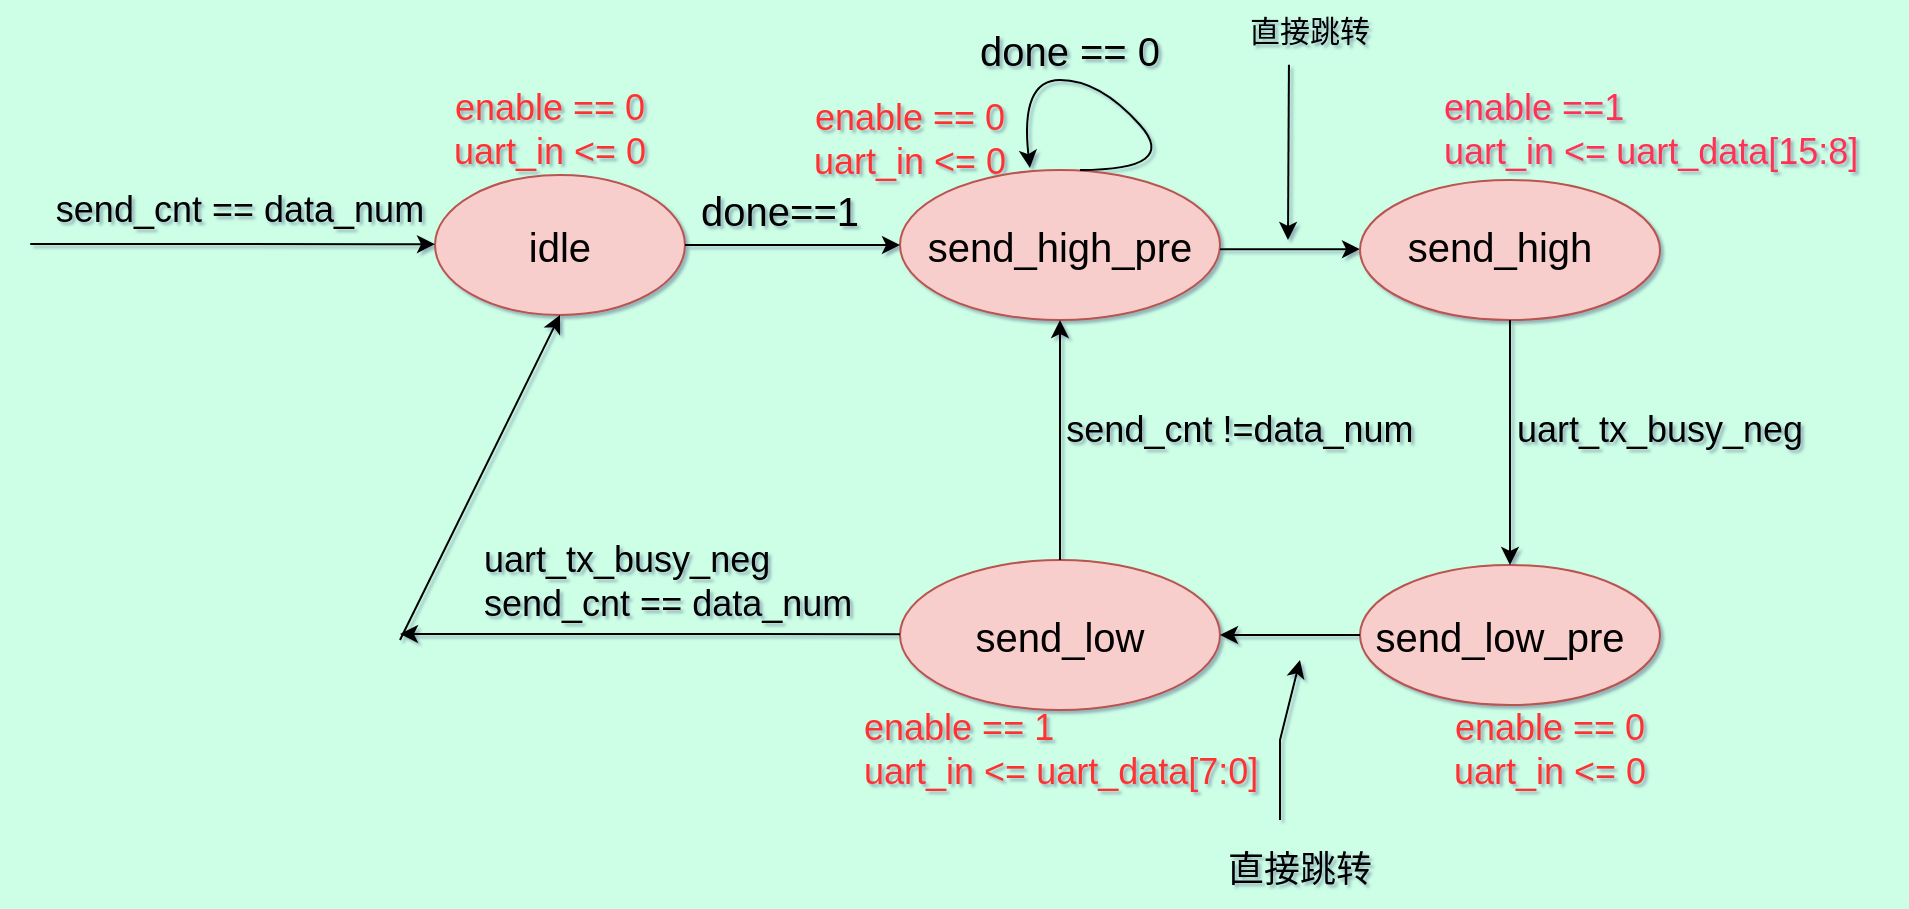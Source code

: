 <mxfile version="17.1.3" type="github">
  <diagram id="HK1vYaXFGeP86o5CCqgt" name="第 1 页">
    <mxGraphModel dx="1747" dy="461" grid="1" gridSize="10" guides="1" tooltips="1" connect="1" arrows="1" fold="1" page="1" pageScale="1" pageWidth="827" pageHeight="1169" background="#CCFFE6" math="0" shadow="1">
      <root>
        <mxCell id="0" />
        <mxCell id="1" parent="0" />
        <mxCell id="KmF9daMEDYKna3JM57QB-1" value="" style="ellipse;whiteSpace=wrap;html=1;fillColor=#f8cecc;strokeColor=#b85450;" parent="1" vertex="1">
          <mxGeometry x="57.5" y="97.5" width="125" height="70" as="geometry" />
        </mxCell>
        <mxCell id="KmF9daMEDYKna3JM57QB-2" value="" style="ellipse;whiteSpace=wrap;html=1;fillColor=#f8cecc;strokeColor=#b85450;" parent="1" vertex="1">
          <mxGeometry x="290" y="95" width="160" height="75" as="geometry" />
        </mxCell>
        <mxCell id="KmF9daMEDYKna3JM57QB-3" value="" style="endArrow=classic;html=1;rounded=0;entryX=0;entryY=0.5;entryDx=0;entryDy=0;exitX=1;exitY=0.5;exitDx=0;exitDy=0;" parent="1" source="KmF9daMEDYKna3JM57QB-1" target="KmF9daMEDYKna3JM57QB-2" edge="1">
          <mxGeometry width="50" height="50" relative="1" as="geometry">
            <mxPoint x="220" y="133" as="sourcePoint" />
            <mxPoint x="280" y="135" as="targetPoint" />
          </mxGeometry>
        </mxCell>
        <mxCell id="KmF9daMEDYKna3JM57QB-5" value="" style="endArrow=classic;html=1;rounded=0;" parent="1" edge="1">
          <mxGeometry width="50" height="50" relative="1" as="geometry">
            <mxPoint x="450" y="134.58" as="sourcePoint" />
            <mxPoint x="520" y="134.58" as="targetPoint" />
          </mxGeometry>
        </mxCell>
        <mxCell id="KmF9daMEDYKna3JM57QB-6" value="" style="ellipse;whiteSpace=wrap;html=1;fillColor=#f8cecc;strokeColor=#b85450;" parent="1" vertex="1">
          <mxGeometry x="520" y="100" width="150" height="70" as="geometry" />
        </mxCell>
        <mxCell id="KmF9daMEDYKna3JM57QB-7" value="" style="ellipse;whiteSpace=wrap;html=1;fillColor=#f8cecc;strokeColor=#b85450;" parent="1" vertex="1">
          <mxGeometry x="520" y="292.5" width="150" height="70" as="geometry" />
        </mxCell>
        <mxCell id="l0r4mPaguNBQTGx_N70y-1" value="" style="endArrow=classic;html=1;rounded=0;entryX=0.5;entryY=0;entryDx=0;entryDy=0;exitX=0.5;exitY=1;exitDx=0;exitDy=0;" parent="1" source="KmF9daMEDYKna3JM57QB-6" target="KmF9daMEDYKna3JM57QB-7" edge="1">
          <mxGeometry width="50" height="50" relative="1" as="geometry">
            <mxPoint x="590" y="190" as="sourcePoint" />
            <mxPoint x="545" y="290" as="targetPoint" />
          </mxGeometry>
        </mxCell>
        <mxCell id="l0r4mPaguNBQTGx_N70y-2" value="" style="ellipse;whiteSpace=wrap;html=1;fillColor=#f8cecc;strokeColor=#b85450;" parent="1" vertex="1">
          <mxGeometry x="290" y="290" width="160" height="75" as="geometry" />
        </mxCell>
        <mxCell id="l0r4mPaguNBQTGx_N70y-3" value="" style="endArrow=classic;html=1;rounded=0;exitX=0;exitY=0.5;exitDx=0;exitDy=0;entryX=1;entryY=0.5;entryDx=0;entryDy=0;" parent="1" source="KmF9daMEDYKna3JM57QB-7" target="l0r4mPaguNBQTGx_N70y-2" edge="1">
          <mxGeometry width="50" height="50" relative="1" as="geometry">
            <mxPoint x="487.5" y="329.58" as="sourcePoint" />
            <mxPoint x="460" y="330" as="targetPoint" />
          </mxGeometry>
        </mxCell>
        <mxCell id="l0r4mPaguNBQTGx_N70y-6" value="" style="endArrow=classic;html=1;rounded=0;entryX=0.5;entryY=1;entryDx=0;entryDy=0;" parent="1" target="KmF9daMEDYKna3JM57QB-1" edge="1">
          <mxGeometry width="50" height="50" relative="1" as="geometry">
            <mxPoint x="40" y="330" as="sourcePoint" />
            <mxPoint x="180" y="250" as="targetPoint" />
          </mxGeometry>
        </mxCell>
        <mxCell id="l0r4mPaguNBQTGx_N70y-7" value="idle" style="text;html=1;strokeColor=none;fillColor=none;align=center;verticalAlign=middle;whiteSpace=wrap;rounded=0;fontSize=20;" parent="1" vertex="1">
          <mxGeometry x="90" y="117.5" width="60" height="30" as="geometry" />
        </mxCell>
        <mxCell id="l0r4mPaguNBQTGx_N70y-8" value="send_high_pre" style="text;html=1;strokeColor=none;fillColor=none;align=center;verticalAlign=middle;whiteSpace=wrap;rounded=0;fontSize=20;" parent="1" vertex="1">
          <mxGeometry x="340" y="117.5" width="60" height="30" as="geometry" />
        </mxCell>
        <mxCell id="l0r4mPaguNBQTGx_N70y-9" value="send_low_pre" style="text;html=1;strokeColor=none;fillColor=none;align=center;verticalAlign=middle;whiteSpace=wrap;rounded=0;fontSize=20;" parent="1" vertex="1">
          <mxGeometry x="560" y="312.5" width="60" height="30" as="geometry" />
        </mxCell>
        <mxCell id="l0r4mPaguNBQTGx_N70y-10" value="send_high" style="text;html=1;strokeColor=none;fillColor=none;align=center;verticalAlign=middle;whiteSpace=wrap;rounded=0;fontSize=20;" parent="1" vertex="1">
          <mxGeometry x="560" y="117.5" width="60" height="30" as="geometry" />
        </mxCell>
        <mxCell id="l0r4mPaguNBQTGx_N70y-11" value="send_low" style="text;html=1;strokeColor=none;fillColor=none;align=center;verticalAlign=middle;whiteSpace=wrap;rounded=0;fontSize=20;" parent="1" vertex="1">
          <mxGeometry x="340" y="312.5" width="60" height="30" as="geometry" />
        </mxCell>
        <mxCell id="l0r4mPaguNBQTGx_N70y-13" value="done==1" style="text;html=1;strokeColor=none;fillColor=none;align=center;verticalAlign=middle;whiteSpace=wrap;rounded=0;fontSize=20;" parent="1" vertex="1">
          <mxGeometry x="200" y="100" width="60" height="30" as="geometry" />
        </mxCell>
        <mxCell id="fpfwsOFUmYjliimoV7OF-3" value="" style="curved=1;endArrow=classic;html=1;rounded=0;entryX=0.406;entryY=-0.013;entryDx=0;entryDy=0;entryPerimeter=0;" edge="1" parent="1" target="KmF9daMEDYKna3JM57QB-2">
          <mxGeometry width="50" height="50" relative="1" as="geometry">
            <mxPoint x="380" y="95" as="sourcePoint" />
            <mxPoint x="350" y="90" as="targetPoint" />
            <Array as="points">
              <mxPoint x="430" y="95" />
              <mxPoint x="390" y="50" />
              <mxPoint x="350" y="50" />
            </Array>
          </mxGeometry>
        </mxCell>
        <mxCell id="fpfwsOFUmYjliimoV7OF-7" value="done == 0" style="text;html=1;strokeColor=none;fillColor=none;align=center;verticalAlign=middle;whiteSpace=wrap;rounded=0;fontSize=20;" vertex="1" parent="1">
          <mxGeometry x="320" y="20" width="110" height="30" as="geometry" />
        </mxCell>
        <mxCell id="fpfwsOFUmYjliimoV7OF-9" value="直接跳转" style="text;html=1;strokeColor=none;fillColor=none;align=center;verticalAlign=middle;whiteSpace=wrap;rounded=0;fontSize=15;" vertex="1" parent="1">
          <mxGeometry x="450" y="10" width="90" height="30" as="geometry" />
        </mxCell>
        <mxCell id="fpfwsOFUmYjliimoV7OF-11" value="" style="endArrow=classic;html=1;rounded=0;fontSize=15;exitX=0.383;exitY=1.08;exitDx=0;exitDy=0;exitPerimeter=0;" edge="1" parent="1" source="fpfwsOFUmYjliimoV7OF-9">
          <mxGeometry width="50" height="50" relative="1" as="geometry">
            <mxPoint x="460" y="100" as="sourcePoint" />
            <mxPoint x="484" y="130" as="targetPoint" />
            <Array as="points" />
          </mxGeometry>
        </mxCell>
        <mxCell id="fpfwsOFUmYjliimoV7OF-12" value="uart_tx_busy_neg" style="text;html=1;strokeColor=none;fillColor=none;align=center;verticalAlign=middle;whiteSpace=wrap;rounded=0;fontSize=18;rotation=0;" vertex="1" parent="1">
          <mxGeometry x="640" y="210" width="60" height="30" as="geometry" />
        </mxCell>
        <mxCell id="fpfwsOFUmYjliimoV7OF-13" value="直接跳转" style="text;html=1;strokeColor=none;fillColor=none;align=center;verticalAlign=middle;whiteSpace=wrap;rounded=0;fontSize=18;" vertex="1" parent="1">
          <mxGeometry x="450" y="430" width="80" height="30" as="geometry" />
        </mxCell>
        <mxCell id="fpfwsOFUmYjliimoV7OF-14" value="" style="endArrow=classic;html=1;rounded=0;fontSize=18;" edge="1" parent="1">
          <mxGeometry width="50" height="50" relative="1" as="geometry">
            <mxPoint x="480" y="420" as="sourcePoint" />
            <mxPoint x="490" y="340" as="targetPoint" />
            <Array as="points">
              <mxPoint x="480" y="380" />
            </Array>
          </mxGeometry>
        </mxCell>
        <mxCell id="fpfwsOFUmYjliimoV7OF-15" value="" style="endArrow=classic;html=1;rounded=0;fontSize=18;" edge="1" parent="1">
          <mxGeometry width="50" height="50" relative="1" as="geometry">
            <mxPoint x="290" y="327.08" as="sourcePoint" />
            <mxPoint x="40" y="327" as="targetPoint" />
          </mxGeometry>
        </mxCell>
        <mxCell id="fpfwsOFUmYjliimoV7OF-16" value="&lt;div&gt;uart_tx_busy_neg&lt;/div&gt;&lt;div&gt;send_cnt == data_num&lt;br&gt;&lt;/div&gt;" style="text;html=1;strokeColor=none;fillColor=none;align=left;verticalAlign=middle;whiteSpace=wrap;rounded=0;fontSize=18;" vertex="1" parent="1">
          <mxGeometry x="80" y="280" width="220" height="42.5" as="geometry" />
        </mxCell>
        <mxCell id="fpfwsOFUmYjliimoV7OF-18" value="" style="endArrow=classic;html=1;rounded=0;fontSize=18;exitX=0.063;exitY=1.067;exitDx=0;exitDy=0;exitPerimeter=0;" edge="1" parent="1" source="fpfwsOFUmYjliimoV7OF-22">
          <mxGeometry width="50" height="50" relative="1" as="geometry">
            <mxPoint x="-90" y="132" as="sourcePoint" />
            <mxPoint x="57.5" y="132.07" as="targetPoint" />
            <Array as="points">
              <mxPoint x="27.5" y="132.07" />
            </Array>
          </mxGeometry>
        </mxCell>
        <mxCell id="fpfwsOFUmYjliimoV7OF-19" value="" style="endArrow=classic;html=1;rounded=0;fontSize=18;exitX=0.5;exitY=0;exitDx=0;exitDy=0;entryX=0.5;entryY=1;entryDx=0;entryDy=0;" edge="1" parent="1" source="l0r4mPaguNBQTGx_N70y-2" target="KmF9daMEDYKna3JM57QB-2">
          <mxGeometry width="50" height="50" relative="1" as="geometry">
            <mxPoint x="250" y="290" as="sourcePoint" />
            <mxPoint x="300" y="240" as="targetPoint" />
          </mxGeometry>
        </mxCell>
        <mxCell id="fpfwsOFUmYjliimoV7OF-20" value="send_cnt !=data_num" style="text;html=1;strokeColor=none;fillColor=none;align=center;verticalAlign=middle;whiteSpace=wrap;rounded=0;fontSize=18;" vertex="1" parent="1">
          <mxGeometry x="370" y="210" width="180" height="30" as="geometry" />
        </mxCell>
        <mxCell id="fpfwsOFUmYjliimoV7OF-22" value="send_cnt == data_num" style="text;html=1;strokeColor=none;fillColor=none;align=center;verticalAlign=middle;whiteSpace=wrap;rounded=0;fontSize=18;" vertex="1" parent="1">
          <mxGeometry x="-160" y="100" width="240" height="30" as="geometry" />
        </mxCell>
        <mxCell id="fpfwsOFUmYjliimoV7OF-23" value="&lt;div&gt;enable ==1&lt;/div&gt;&lt;div&gt;uart_in &amp;lt;= uart_data[15:8]&lt;br&gt;&lt;/div&gt;" style="text;html=1;strokeColor=none;fillColor=none;align=left;verticalAlign=middle;whiteSpace=wrap;rounded=0;fontSize=18;fontColor=#FF3355;" vertex="1" parent="1">
          <mxGeometry x="560" y="60" width="230" height="30" as="geometry" />
        </mxCell>
        <mxCell id="fpfwsOFUmYjliimoV7OF-24" value="&lt;div&gt;enable == 1&lt;/div&gt;&lt;div&gt;uart_in &amp;lt;= uart_data[7:0]&lt;br&gt;&lt;/div&gt;" style="text;html=1;strokeColor=none;fillColor=none;align=left;verticalAlign=middle;whiteSpace=wrap;rounded=0;fontSize=18;fontColor=#FF3333;" vertex="1" parent="1">
          <mxGeometry x="270" y="370" width="240" height="30" as="geometry" />
        </mxCell>
        <mxCell id="fpfwsOFUmYjliimoV7OF-25" value="&lt;div&gt;enable == 0&lt;/div&gt;&lt;div&gt;uart_in &amp;lt;= 0&lt;br&gt;&lt;/div&gt;" style="text;html=1;strokeColor=none;fillColor=none;align=center;verticalAlign=middle;whiteSpace=wrap;rounded=0;fontSize=18;fontColor=#FF3333;" vertex="1" parent="1">
          <mxGeometry x="540" y="370" width="150" height="30" as="geometry" />
        </mxCell>
        <mxCell id="fpfwsOFUmYjliimoV7OF-26" value="&lt;div&gt;enable == 0&lt;/div&gt;&lt;div&gt;uart_in &amp;lt;= 0&lt;br&gt;&lt;/div&gt;" style="text;html=1;strokeColor=none;fillColor=none;align=center;verticalAlign=middle;whiteSpace=wrap;rounded=0;fontSize=18;fontColor=#FF3333;" vertex="1" parent="1">
          <mxGeometry x="30" y="60" width="170" height="30" as="geometry" />
        </mxCell>
        <mxCell id="fpfwsOFUmYjliimoV7OF-28" value="&lt;div&gt;enable == 0&lt;/div&gt;&lt;div&gt;uart_in &amp;lt;= 0&lt;br&gt;&lt;/div&gt;" style="text;html=1;strokeColor=none;fillColor=none;align=center;verticalAlign=middle;whiteSpace=wrap;rounded=0;fontSize=18;fontColor=#FF3333;" vertex="1" parent="1">
          <mxGeometry x="240" y="65" width="110" height="30" as="geometry" />
        </mxCell>
      </root>
    </mxGraphModel>
  </diagram>
</mxfile>
